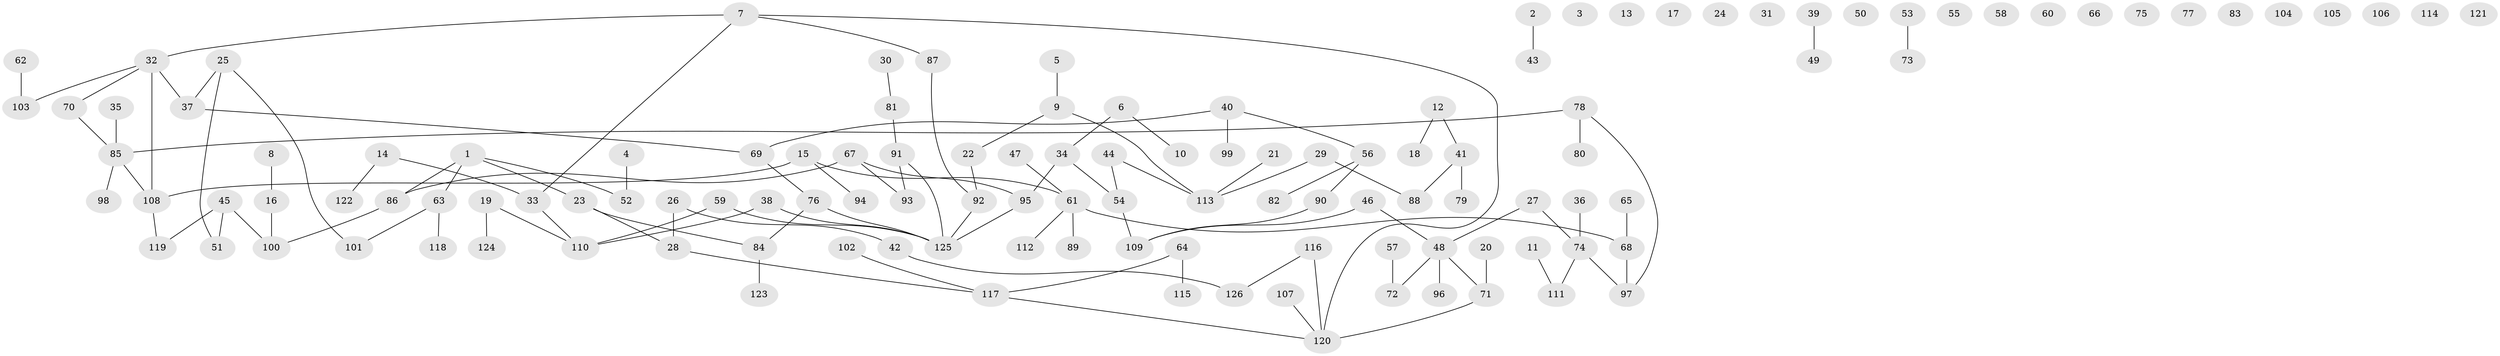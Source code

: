 // Generated by graph-tools (version 1.1) at 2025/49/03/09/25 03:49:06]
// undirected, 126 vertices, 120 edges
graph export_dot {
graph [start="1"]
  node [color=gray90,style=filled];
  1;
  2;
  3;
  4;
  5;
  6;
  7;
  8;
  9;
  10;
  11;
  12;
  13;
  14;
  15;
  16;
  17;
  18;
  19;
  20;
  21;
  22;
  23;
  24;
  25;
  26;
  27;
  28;
  29;
  30;
  31;
  32;
  33;
  34;
  35;
  36;
  37;
  38;
  39;
  40;
  41;
  42;
  43;
  44;
  45;
  46;
  47;
  48;
  49;
  50;
  51;
  52;
  53;
  54;
  55;
  56;
  57;
  58;
  59;
  60;
  61;
  62;
  63;
  64;
  65;
  66;
  67;
  68;
  69;
  70;
  71;
  72;
  73;
  74;
  75;
  76;
  77;
  78;
  79;
  80;
  81;
  82;
  83;
  84;
  85;
  86;
  87;
  88;
  89;
  90;
  91;
  92;
  93;
  94;
  95;
  96;
  97;
  98;
  99;
  100;
  101;
  102;
  103;
  104;
  105;
  106;
  107;
  108;
  109;
  110;
  111;
  112;
  113;
  114;
  115;
  116;
  117;
  118;
  119;
  120;
  121;
  122;
  123;
  124;
  125;
  126;
  1 -- 23;
  1 -- 52;
  1 -- 63;
  1 -- 86;
  2 -- 43;
  4 -- 52;
  5 -- 9;
  6 -- 10;
  6 -- 34;
  7 -- 32;
  7 -- 33;
  7 -- 87;
  7 -- 120;
  8 -- 16;
  9 -- 22;
  9 -- 113;
  11 -- 111;
  12 -- 18;
  12 -- 41;
  14 -- 33;
  14 -- 122;
  15 -- 61;
  15 -- 94;
  15 -- 108;
  16 -- 100;
  19 -- 110;
  19 -- 124;
  20 -- 71;
  21 -- 113;
  22 -- 92;
  23 -- 28;
  23 -- 84;
  25 -- 37;
  25 -- 51;
  25 -- 101;
  26 -- 28;
  26 -- 42;
  27 -- 48;
  27 -- 74;
  28 -- 117;
  29 -- 88;
  29 -- 113;
  30 -- 81;
  32 -- 37;
  32 -- 70;
  32 -- 103;
  32 -- 108;
  33 -- 110;
  34 -- 54;
  34 -- 95;
  35 -- 85;
  36 -- 74;
  37 -- 69;
  38 -- 110;
  38 -- 125;
  39 -- 49;
  40 -- 56;
  40 -- 69;
  40 -- 99;
  41 -- 79;
  41 -- 88;
  42 -- 126;
  44 -- 54;
  44 -- 113;
  45 -- 51;
  45 -- 100;
  45 -- 119;
  46 -- 48;
  46 -- 109;
  47 -- 61;
  48 -- 71;
  48 -- 72;
  48 -- 96;
  53 -- 73;
  54 -- 109;
  56 -- 82;
  56 -- 90;
  57 -- 72;
  59 -- 110;
  59 -- 125;
  61 -- 68;
  61 -- 89;
  61 -- 112;
  62 -- 103;
  63 -- 101;
  63 -- 118;
  64 -- 115;
  64 -- 117;
  65 -- 68;
  67 -- 86;
  67 -- 93;
  67 -- 95;
  68 -- 97;
  69 -- 76;
  70 -- 85;
  71 -- 120;
  74 -- 97;
  74 -- 111;
  76 -- 84;
  76 -- 125;
  78 -- 80;
  78 -- 85;
  78 -- 97;
  81 -- 91;
  84 -- 123;
  85 -- 98;
  85 -- 108;
  86 -- 100;
  87 -- 92;
  90 -- 109;
  91 -- 93;
  91 -- 125;
  92 -- 125;
  95 -- 125;
  102 -- 117;
  107 -- 120;
  108 -- 119;
  116 -- 120;
  116 -- 126;
  117 -- 120;
}
